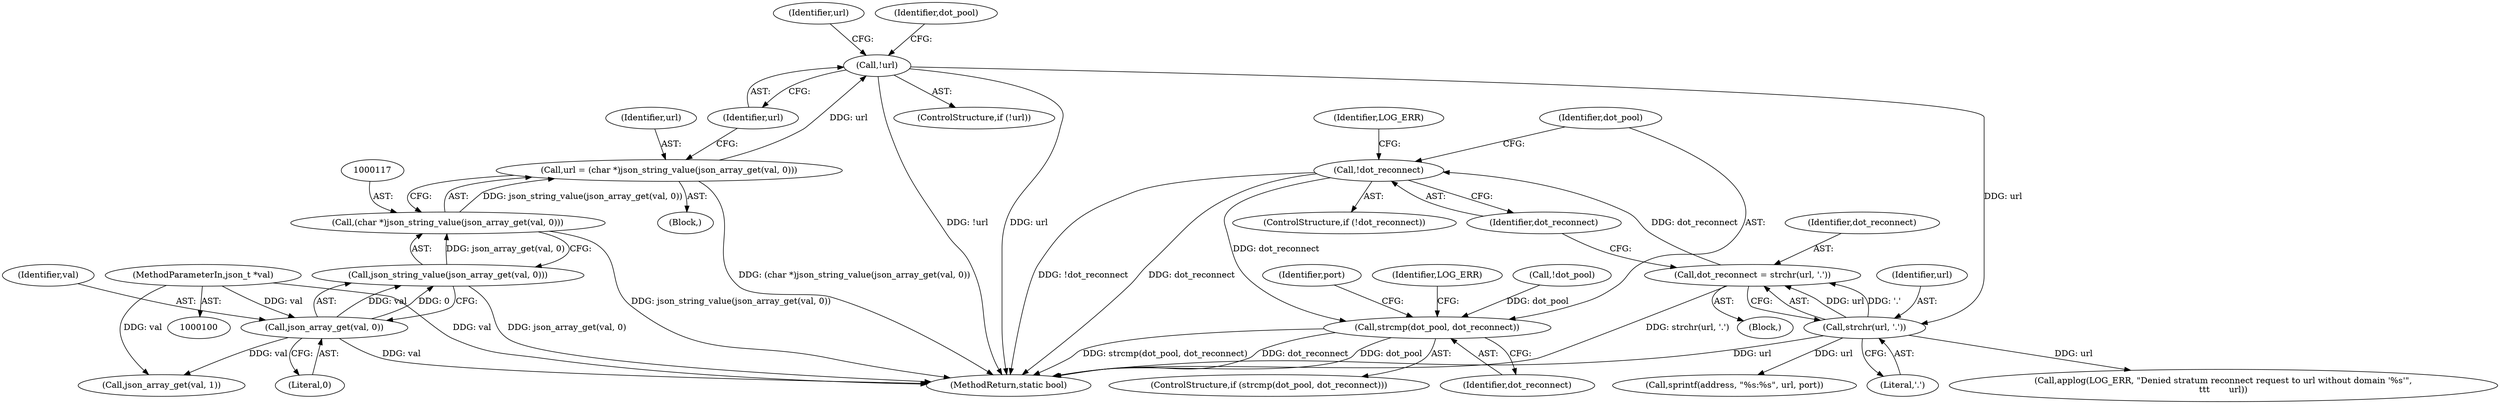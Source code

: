 digraph "0_cgminer_e1c5050734123973b99d181c45e74b2cbb00272e_2@API" {
"1000159" [label="(Call,!dot_reconnect)"];
"1000153" [label="(Call,dot_reconnect = strchr(url, '.'))"];
"1000155" [label="(Call,strchr(url, '.'))"];
"1000123" [label="(Call,!url)"];
"1000114" [label="(Call,url = (char *)json_string_value(json_array_get(val, 0)))"];
"1000116" [label="(Call,(char *)json_string_value(json_array_get(val, 0)))"];
"1000118" [label="(Call,json_string_value(json_array_get(val, 0)))"];
"1000119" [label="(Call,json_array_get(val, 0))"];
"1000102" [label="(MethodParameterIn,json_t *val)"];
"1000169" [label="(Call,strcmp(dot_pool, dot_reconnect))"];
"1000197" [label="(Call,sprintf(address, \"%s:%s\", url, port))"];
"1000170" [label="(Identifier,dot_pool)"];
"1000160" [label="(Identifier,dot_reconnect)"];
"1000159" [label="(Call,!dot_reconnect)"];
"1000275" [label="(MethodReturn,static bool)"];
"1000155" [label="(Call,strchr(url, '.'))"];
"1000153" [label="(Call,dot_reconnect = strchr(url, '.'))"];
"1000163" [label="(Identifier,LOG_ERR)"];
"1000182" [label="(Identifier,port)"];
"1000156" [label="(Identifier,url)"];
"1000157" [label="(Literal,'.')"];
"1000123" [label="(Call,!url)"];
"1000122" [label="(ControlStructure,if (!url))"];
"1000114" [label="(Call,url = (char *)json_string_value(json_array_get(val, 0)))"];
"1000158" [label="(ControlStructure,if (!dot_reconnect))"];
"1000154" [label="(Identifier,dot_reconnect)"];
"1000174" [label="(Identifier,LOG_ERR)"];
"1000103" [label="(Block,)"];
"1000126" [label="(Identifier,url)"];
"1000119" [label="(Call,json_array_get(val, 0))"];
"1000124" [label="(Identifier,url)"];
"1000162" [label="(Call,applog(LOG_ERR, \"Denied stratum reconnect request to url without domain '%s'\",\n\t\t\t       url))"];
"1000142" [label="(Call,!dot_pool)"];
"1000120" [label="(Identifier,val)"];
"1000169" [label="(Call,strcmp(dot_pool, dot_reconnect))"];
"1000131" [label="(Block,)"];
"1000121" [label="(Literal,0)"];
"1000115" [label="(Identifier,url)"];
"1000116" [label="(Call,(char *)json_string_value(json_array_get(val, 0)))"];
"1000171" [label="(Identifier,dot_reconnect)"];
"1000102" [label="(MethodParameterIn,json_t *val)"];
"1000168" [label="(ControlStructure,if (strcmp(dot_pool, dot_reconnect)))"];
"1000186" [label="(Call,json_array_get(val, 1))"];
"1000118" [label="(Call,json_string_value(json_array_get(val, 0)))"];
"1000135" [label="(Identifier,dot_pool)"];
"1000159" -> "1000158"  [label="AST: "];
"1000159" -> "1000160"  [label="CFG: "];
"1000160" -> "1000159"  [label="AST: "];
"1000163" -> "1000159"  [label="CFG: "];
"1000170" -> "1000159"  [label="CFG: "];
"1000159" -> "1000275"  [label="DDG: !dot_reconnect"];
"1000159" -> "1000275"  [label="DDG: dot_reconnect"];
"1000153" -> "1000159"  [label="DDG: dot_reconnect"];
"1000159" -> "1000169"  [label="DDG: dot_reconnect"];
"1000153" -> "1000131"  [label="AST: "];
"1000153" -> "1000155"  [label="CFG: "];
"1000154" -> "1000153"  [label="AST: "];
"1000155" -> "1000153"  [label="AST: "];
"1000160" -> "1000153"  [label="CFG: "];
"1000153" -> "1000275"  [label="DDG: strchr(url, '.')"];
"1000155" -> "1000153"  [label="DDG: url"];
"1000155" -> "1000153"  [label="DDG: '.'"];
"1000155" -> "1000157"  [label="CFG: "];
"1000156" -> "1000155"  [label="AST: "];
"1000157" -> "1000155"  [label="AST: "];
"1000155" -> "1000275"  [label="DDG: url"];
"1000123" -> "1000155"  [label="DDG: url"];
"1000155" -> "1000162"  [label="DDG: url"];
"1000155" -> "1000197"  [label="DDG: url"];
"1000123" -> "1000122"  [label="AST: "];
"1000123" -> "1000124"  [label="CFG: "];
"1000124" -> "1000123"  [label="AST: "];
"1000126" -> "1000123"  [label="CFG: "];
"1000135" -> "1000123"  [label="CFG: "];
"1000123" -> "1000275"  [label="DDG: !url"];
"1000123" -> "1000275"  [label="DDG: url"];
"1000114" -> "1000123"  [label="DDG: url"];
"1000114" -> "1000103"  [label="AST: "];
"1000114" -> "1000116"  [label="CFG: "];
"1000115" -> "1000114"  [label="AST: "];
"1000116" -> "1000114"  [label="AST: "];
"1000124" -> "1000114"  [label="CFG: "];
"1000114" -> "1000275"  [label="DDG: (char *)json_string_value(json_array_get(val, 0))"];
"1000116" -> "1000114"  [label="DDG: json_string_value(json_array_get(val, 0))"];
"1000116" -> "1000118"  [label="CFG: "];
"1000117" -> "1000116"  [label="AST: "];
"1000118" -> "1000116"  [label="AST: "];
"1000116" -> "1000275"  [label="DDG: json_string_value(json_array_get(val, 0))"];
"1000118" -> "1000116"  [label="DDG: json_array_get(val, 0)"];
"1000118" -> "1000119"  [label="CFG: "];
"1000119" -> "1000118"  [label="AST: "];
"1000118" -> "1000275"  [label="DDG: json_array_get(val, 0)"];
"1000119" -> "1000118"  [label="DDG: val"];
"1000119" -> "1000118"  [label="DDG: 0"];
"1000119" -> "1000121"  [label="CFG: "];
"1000120" -> "1000119"  [label="AST: "];
"1000121" -> "1000119"  [label="AST: "];
"1000119" -> "1000275"  [label="DDG: val"];
"1000102" -> "1000119"  [label="DDG: val"];
"1000119" -> "1000186"  [label="DDG: val"];
"1000102" -> "1000100"  [label="AST: "];
"1000102" -> "1000275"  [label="DDG: val"];
"1000102" -> "1000186"  [label="DDG: val"];
"1000169" -> "1000168"  [label="AST: "];
"1000169" -> "1000171"  [label="CFG: "];
"1000170" -> "1000169"  [label="AST: "];
"1000171" -> "1000169"  [label="AST: "];
"1000174" -> "1000169"  [label="CFG: "];
"1000182" -> "1000169"  [label="CFG: "];
"1000169" -> "1000275"  [label="DDG: strcmp(dot_pool, dot_reconnect)"];
"1000169" -> "1000275"  [label="DDG: dot_reconnect"];
"1000169" -> "1000275"  [label="DDG: dot_pool"];
"1000142" -> "1000169"  [label="DDG: dot_pool"];
}
